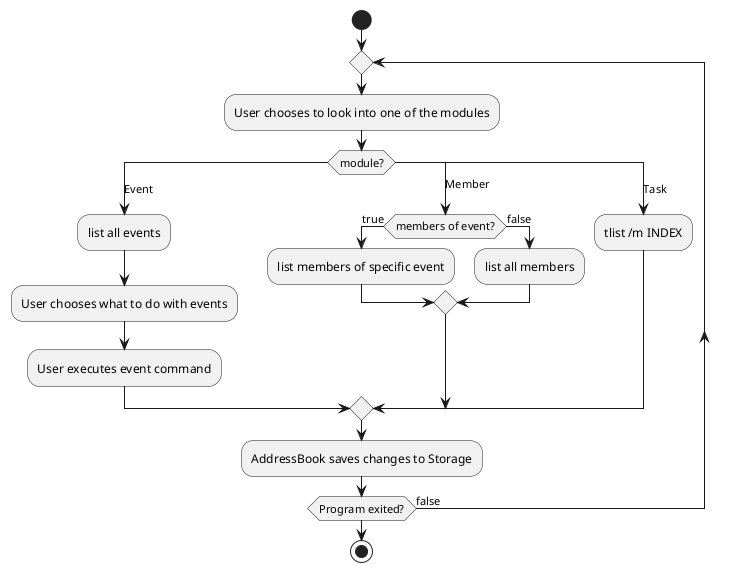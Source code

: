 @startuml
start
repeat
:User chooses to look into one of the modules;
switch (module?)
case (Event)
    :list all events;
    :User chooses what to do with events;
    :User executes event command;
case (Member)
    if (members of event?) then (true)
        :list members of specific event;
    else (false)
        :list all members;
    endif
case (Task)
    :tlist /m INDEX;
endswitch
    :AddressBook saves changes to Storage;
repeat while (Program exited?) is (false)
stop
@enduml